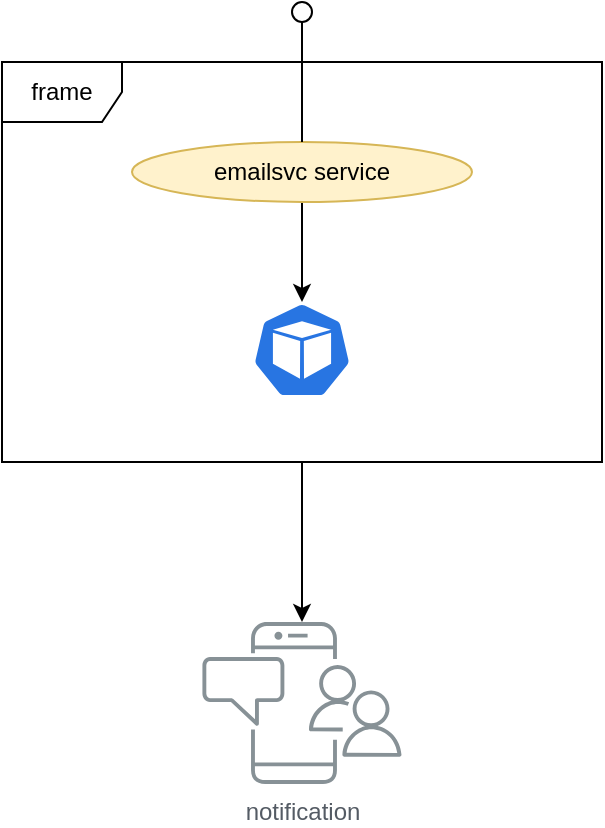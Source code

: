 <mxfile version="12.5.5" type="device"><diagram id="PT5Zkq4oVlzDoChlmx6d" name="Page-1"><mxGraphModel dx="868" dy="460" grid="1" gridSize="10" guides="1" tooltips="1" connect="1" arrows="1" fold="1" page="1" pageScale="1" pageWidth="850" pageHeight="1100" math="0" shadow="0"><root><mxCell id="0"/><mxCell id="1" parent="0"/><mxCell id="CXMAAzoaKj6UXez8UK2L-6" style="edgeStyle=orthogonalEdgeStyle;rounded=0;orthogonalLoop=1;jettySize=auto;html=1;" edge="1" parent="1" source="CXMAAzoaKj6UXez8UK2L-1"><mxGeometry relative="1" as="geometry"><mxPoint x="350" y="360" as="targetPoint"/></mxGeometry></mxCell><mxCell id="CXMAAzoaKj6UXez8UK2L-1" value="frame" style="shape=umlFrame;whiteSpace=wrap;html=1;" vertex="1" parent="1"><mxGeometry x="200" y="80" width="300" height="200" as="geometry"/></mxCell><mxCell id="CXMAAzoaKj6UXez8UK2L-5" style="edgeStyle=orthogonalEdgeStyle;rounded=0;orthogonalLoop=1;jettySize=auto;html=1;entryX=0.5;entryY=0;entryDx=0;entryDy=0;entryPerimeter=0;" edge="1" parent="1" source="CXMAAzoaKj6UXez8UK2L-2" target="CXMAAzoaKj6UXez8UK2L-3"><mxGeometry relative="1" as="geometry"/></mxCell><mxCell id="CXMAAzoaKj6UXez8UK2L-2" value="emailsvc service" style="ellipse;whiteSpace=wrap;html=1;fillColor=#fff2cc;strokeColor=#d6b656;" vertex="1" parent="1"><mxGeometry x="265" y="120" width="170" height="30" as="geometry"/></mxCell><mxCell id="CXMAAzoaKj6UXez8UK2L-3" value="" style="html=1;dashed=0;whitespace=wrap;fillColor=#2875E2;strokeColor=#ffffff;points=[[0.005,0.63,0],[0.1,0.2,0],[0.9,0.2,0],[0.5,0,0],[0.995,0.63,0],[0.72,0.99,0],[0.5,1,0],[0.28,0.99,0]];shape=mxgraph.kubernetes.icon;prIcon=pod" vertex="1" parent="1"><mxGeometry x="325" y="200" width="50" height="48" as="geometry"/></mxCell><mxCell id="CXMAAzoaKj6UXez8UK2L-7" value="notification" style="outlineConnect=0;gradientColor=none;fontColor=#545B64;strokeColor=none;fillColor=#879196;dashed=0;verticalLabelPosition=bottom;verticalAlign=top;align=center;html=1;fontSize=12;fontStyle=0;aspect=fixed;shape=mxgraph.aws4.illustration_notification;pointerEvents=1" vertex="1" parent="1"><mxGeometry x="300" y="360" width="100" height="81" as="geometry"/></mxCell><mxCell id="CXMAAzoaKj6UXez8UK2L-17" value="" style="rounded=0;orthogonalLoop=1;jettySize=auto;html=1;endArrow=none;endFill=0;exitX=0.5;exitY=0;exitDx=0;exitDy=0;" edge="1" target="CXMAAzoaKj6UXez8UK2L-19" parent="1" source="CXMAAzoaKj6UXez8UK2L-2"><mxGeometry relative="1" as="geometry"><mxPoint x="335" y="35" as="sourcePoint"/></mxGeometry></mxCell><mxCell id="CXMAAzoaKj6UXez8UK2L-19" value="" style="ellipse;whiteSpace=wrap;html=1;fontFamily=Helvetica;fontSize=12;fontColor=#000000;align=center;strokeColor=#000000;fillColor=#ffffff;points=[];aspect=fixed;resizable=0;" vertex="1" parent="1"><mxGeometry x="345" y="50" width="10" height="10" as="geometry"/></mxCell></root></mxGraphModel></diagram></mxfile>